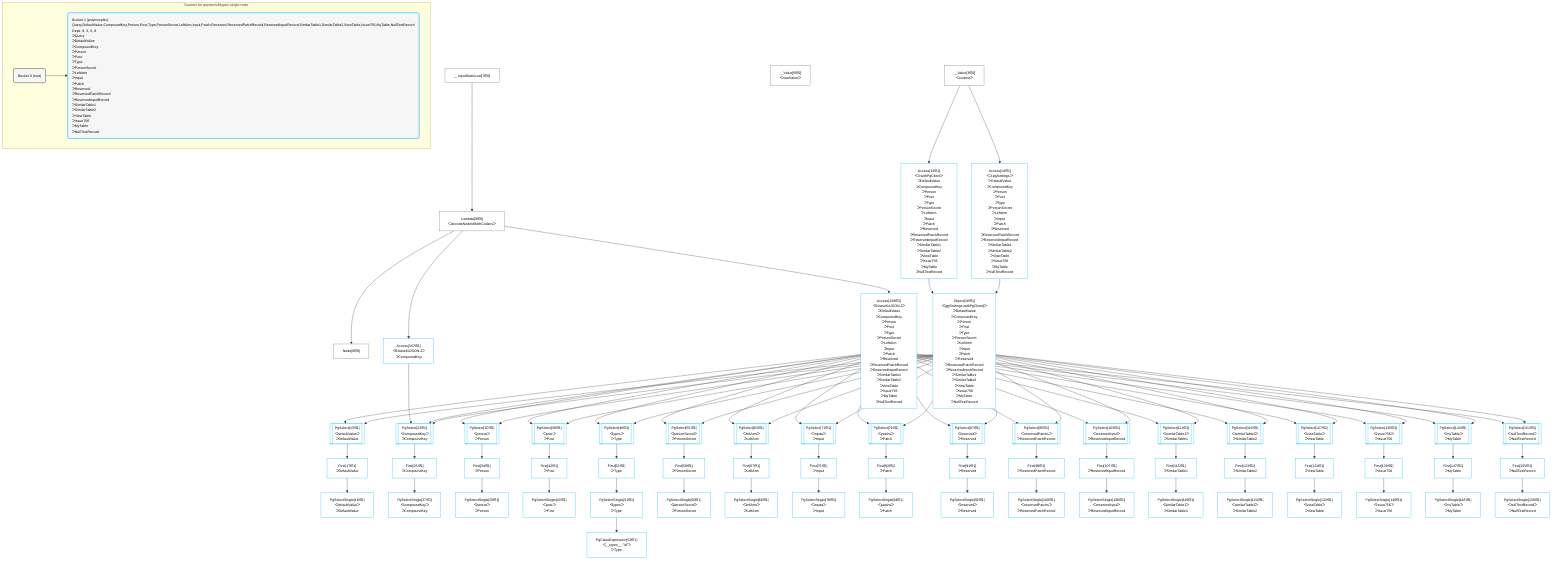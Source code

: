 %%{init: {'themeVariables': { 'fontSize': '12px'}}}%%
graph TD
    classDef path fill:#eee,stroke:#000,color:#000
    classDef plan fill:#fff,stroke-width:1px,color:#000
    classDef itemplan fill:#fff,stroke-width:2px,color:#000
    classDef sideeffectplan fill:#f00,stroke-width:2px,color:#000
    classDef bucket fill:#f6f6f6,color:#000,stroke-width:2px,text-align:left


    %% define steps
    __Value3["__Value[3∈0]<br />ᐸcontextᐳ"]:::plan
    __Value5["__Value[5∈0]<br />ᐸrootValueᐳ"]:::plan
    __InputStaticLeaf7["__InputStaticLeaf[7∈0]"]:::plan
    Lambda9["Lambda[9∈0]<br />ᐸdecodeNodeIdWithCodecsᐳ"]:::plan
    Node8["Node[8∈0]"]:::plan
    Access14["Access[14∈1]<br />ᐸ3.pgSettingsᐳ<br />ᐳDefaultValue<br />ᐳCompoundKey<br />ᐳPerson<br />ᐳPost<br />ᐳType<br />ᐳPersonSecret<br />ᐳLeftArm<br />ᐳInput<br />ᐳPatch<br />ᐳReserved<br />ᐳReservedPatchRecord<br />ᐳReservedInputRecord<br />ᐳSimilarTable1<br />ᐳSimilarTable2<br />ᐳViewTable<br />ᐳIssue756<br />ᐳMyTable<br />ᐳNullTestRecord"]:::plan
    Access15["Access[15∈1]<br />ᐸ3.withPgClientᐳ<br />ᐳDefaultValue<br />ᐳCompoundKey<br />ᐳPerson<br />ᐳPost<br />ᐳType<br />ᐳPersonSecret<br />ᐳLeftArm<br />ᐳInput<br />ᐳPatch<br />ᐳReserved<br />ᐳReservedPatchRecord<br />ᐳReservedInputRecord<br />ᐳSimilarTable1<br />ᐳSimilarTable2<br />ᐳViewTable<br />ᐳIssue756<br />ᐳMyTable<br />ᐳNullTestRecord"]:::plan
    Object16["Object[16∈1]<br />ᐸ{pgSettings,withPgClient}ᐳ<br />ᐳDefaultValue<br />ᐳCompoundKey<br />ᐳPerson<br />ᐳPost<br />ᐳType<br />ᐳPersonSecret<br />ᐳLeftArm<br />ᐳInput<br />ᐳPatch<br />ᐳReserved<br />ᐳReservedPatchRecord<br />ᐳReservedInputRecord<br />ᐳSimilarTable1<br />ᐳSimilarTable2<br />ᐳViewTable<br />ᐳIssue756<br />ᐳMyTable<br />ᐳNullTestRecord"]:::plan
    Access158["Access[158∈1]<br />ᐸ9.base64JSON.1ᐳ<br />ᐳDefaultValue<br />ᐳCompoundKey<br />ᐳPerson<br />ᐳPost<br />ᐳType<br />ᐳPersonSecret<br />ᐳLeftArm<br />ᐳInput<br />ᐳPatch<br />ᐳReserved<br />ᐳReservedPatchRecord<br />ᐳReservedInputRecord<br />ᐳSimilarTable1<br />ᐳSimilarTable2<br />ᐳViewTable<br />ᐳIssue756<br />ᐳMyTable<br />ᐳNullTestRecord"]:::plan
    PgSelect13[["PgSelect[13∈1]<br />ᐸdefaultValueᐳ<br />ᐳDefaultValue"]]:::plan
    First17["First[17∈1]<br />ᐳDefaultValue"]:::plan
    PgSelectSingle18["PgSelectSingle[18∈1]<br />ᐸdefaultValueᐳ<br />ᐳDefaultValue"]:::plan
    Access157["Access[157∈1]<br />ᐸ9.base64JSON.2ᐳ<br />ᐳCompoundKey"]:::plan
    PgSelect22[["PgSelect[22∈1]<br />ᐸcompoundKeyᐳ<br />ᐳCompoundKey"]]:::plan
    First26["First[26∈1]<br />ᐳCompoundKey"]:::plan
    PgSelectSingle27["PgSelectSingle[27∈1]<br />ᐸcompoundKeyᐳ<br />ᐳCompoundKey"]:::plan
    PgSelect30[["PgSelect[30∈1]<br />ᐸpersonᐳ<br />ᐳPerson"]]:::plan
    First34["First[34∈1]<br />ᐳPerson"]:::plan
    PgSelectSingle35["PgSelectSingle[35∈1]<br />ᐸpersonᐳ<br />ᐳPerson"]:::plan
    PgSelect38[["PgSelect[38∈1]<br />ᐸpostᐳ<br />ᐳPost"]]:::plan
    First42["First[42∈1]<br />ᐳPost"]:::plan
    PgSelectSingle43["PgSelectSingle[43∈1]<br />ᐸpostᐳ<br />ᐳPost"]:::plan
    PgSelect46[["PgSelect[46∈1]<br />ᐸtypesᐳ<br />ᐳType"]]:::plan
    First50["First[50∈1]<br />ᐳType"]:::plan
    PgSelectSingle51["PgSelectSingle[51∈1]<br />ᐸtypesᐳ<br />ᐳType"]:::plan
    PgClassExpression52["PgClassExpression[52∈1]<br />ᐸ__types__.”id”ᐳ<br />ᐳType"]:::plan
    PgSelect55[["PgSelect[55∈1]<br />ᐸpersonSecretᐳ<br />ᐳPersonSecret"]]:::plan
    First59["First[59∈1]<br />ᐳPersonSecret"]:::plan
    PgSelectSingle60["PgSelectSingle[60∈1]<br />ᐸpersonSecretᐳ<br />ᐳPersonSecret"]:::plan
    PgSelect63[["PgSelect[63∈1]<br />ᐸleftArmᐳ<br />ᐳLeftArm"]]:::plan
    First67["First[67∈1]<br />ᐳLeftArm"]:::plan
    PgSelectSingle68["PgSelectSingle[68∈1]<br />ᐸleftArmᐳ<br />ᐳLeftArm"]:::plan
    PgSelect71[["PgSelect[71∈1]<br />ᐸinputsᐳ<br />ᐳInput"]]:::plan
    First75["First[75∈1]<br />ᐳInput"]:::plan
    PgSelectSingle76["PgSelectSingle[76∈1]<br />ᐸinputsᐳ<br />ᐳInput"]:::plan
    PgSelect79[["PgSelect[79∈1]<br />ᐸpatchsᐳ<br />ᐳPatch"]]:::plan
    First83["First[83∈1]<br />ᐳPatch"]:::plan
    PgSelectSingle84["PgSelectSingle[84∈1]<br />ᐸpatchsᐳ<br />ᐳPatch"]:::plan
    PgSelect87[["PgSelect[87∈1]<br />ᐸreservedᐳ<br />ᐳReserved"]]:::plan
    First91["First[91∈1]<br />ᐳReserved"]:::plan
    PgSelectSingle92["PgSelectSingle[92∈1]<br />ᐸreservedᐳ<br />ᐳReserved"]:::plan
    PgSelect95[["PgSelect[95∈1]<br />ᐸreservedPatchsᐳ<br />ᐳReservedPatchRecord"]]:::plan
    First99["First[99∈1]<br />ᐳReservedPatchRecord"]:::plan
    PgSelectSingle100["PgSelectSingle[100∈1]<br />ᐸreservedPatchsᐳ<br />ᐳReservedPatchRecord"]:::plan
    PgSelect103[["PgSelect[103∈1]<br />ᐸreservedInputᐳ<br />ᐳReservedInputRecord"]]:::plan
    First107["First[107∈1]<br />ᐳReservedInputRecord"]:::plan
    PgSelectSingle108["PgSelectSingle[108∈1]<br />ᐸreservedInputᐳ<br />ᐳReservedInputRecord"]:::plan
    PgSelect111[["PgSelect[111∈1]<br />ᐸsimilarTable1ᐳ<br />ᐳSimilarTable1"]]:::plan
    First115["First[115∈1]<br />ᐳSimilarTable1"]:::plan
    PgSelectSingle116["PgSelectSingle[116∈1]<br />ᐸsimilarTable1ᐳ<br />ᐳSimilarTable1"]:::plan
    PgSelect119[["PgSelect[119∈1]<br />ᐸsimilarTable2ᐳ<br />ᐳSimilarTable2"]]:::plan
    First123["First[123∈1]<br />ᐳSimilarTable2"]:::plan
    PgSelectSingle124["PgSelectSingle[124∈1]<br />ᐸsimilarTable2ᐳ<br />ᐳSimilarTable2"]:::plan
    PgSelect127[["PgSelect[127∈1]<br />ᐸviewTableᐳ<br />ᐳViewTable"]]:::plan
    First131["First[131∈1]<br />ᐳViewTable"]:::plan
    PgSelectSingle132["PgSelectSingle[132∈1]<br />ᐸviewTableᐳ<br />ᐳViewTable"]:::plan
    PgSelect135[["PgSelect[135∈1]<br />ᐸissue756ᐳ<br />ᐳIssue756"]]:::plan
    First139["First[139∈1]<br />ᐳIssue756"]:::plan
    PgSelectSingle140["PgSelectSingle[140∈1]<br />ᐸissue756ᐳ<br />ᐳIssue756"]:::plan
    PgSelect143[["PgSelect[143∈1]<br />ᐸmyTableᐳ<br />ᐳMyTable"]]:::plan
    First147["First[147∈1]<br />ᐳMyTable"]:::plan
    PgSelectSingle148["PgSelectSingle[148∈1]<br />ᐸmyTableᐳ<br />ᐳMyTable"]:::plan
    PgSelect151[["PgSelect[151∈1]<br />ᐸnullTestRecordᐳ<br />ᐳNullTestRecord"]]:::plan
    First155["First[155∈1]<br />ᐳNullTestRecord"]:::plan
    PgSelectSingle156["PgSelectSingle[156∈1]<br />ᐸnullTestRecordᐳ<br />ᐳNullTestRecord"]:::plan

    %% plan dependencies
    __InputStaticLeaf7 --> Lambda9
    Lambda9 --> Node8
    __Value3 --> Access14
    __Value3 --> Access15
    Access14 & Access15 --> Object16
    Lambda9 --> Access158
    Object16 & Access158 --> PgSelect13
    PgSelect13 --> First17
    First17 --> PgSelectSingle18
    Lambda9 --> Access157
    Object16 & Access158 & Access157 --> PgSelect22
    PgSelect22 --> First26
    First26 --> PgSelectSingle27
    Object16 & Access158 --> PgSelect30
    PgSelect30 --> First34
    First34 --> PgSelectSingle35
    Object16 & Access158 --> PgSelect38
    PgSelect38 --> First42
    First42 --> PgSelectSingle43
    Object16 & Access158 --> PgSelect46
    PgSelect46 --> First50
    First50 --> PgSelectSingle51
    PgSelectSingle51 --> PgClassExpression52
    Object16 & Access158 --> PgSelect55
    PgSelect55 --> First59
    First59 --> PgSelectSingle60
    Object16 & Access158 --> PgSelect63
    PgSelect63 --> First67
    First67 --> PgSelectSingle68
    Object16 & Access158 --> PgSelect71
    PgSelect71 --> First75
    First75 --> PgSelectSingle76
    Object16 & Access158 --> PgSelect79
    PgSelect79 --> First83
    First83 --> PgSelectSingle84
    Object16 & Access158 --> PgSelect87
    PgSelect87 --> First91
    First91 --> PgSelectSingle92
    Object16 & Access158 --> PgSelect95
    PgSelect95 --> First99
    First99 --> PgSelectSingle100
    Object16 & Access158 --> PgSelect103
    PgSelect103 --> First107
    First107 --> PgSelectSingle108
    Object16 & Access158 --> PgSelect111
    PgSelect111 --> First115
    First115 --> PgSelectSingle116
    Object16 & Access158 --> PgSelect119
    PgSelect119 --> First123
    First123 --> PgSelectSingle124
    Object16 & Access158 --> PgSelect127
    PgSelect127 --> First131
    First131 --> PgSelectSingle132
    Object16 & Access158 --> PgSelect135
    PgSelect135 --> First139
    First139 --> PgSelectSingle140
    Object16 & Access158 --> PgSelect143
    PgSelect143 --> First147
    First147 --> PgSelectSingle148
    Object16 & Access158 --> PgSelect151
    PgSelect151 --> First155
    First155 --> PgSelectSingle156

    subgraph "Buckets for queries/v4/types-single-node"
    Bucket0("Bucket 0 (root)"):::bucket
    classDef bucket0 stroke:#696969
    class Bucket0,__Value3,__Value5,__InputStaticLeaf7,Node8,Lambda9 bucket0
    Bucket1("Bucket 1 (polymorphic)<br />Query,DefaultValue,CompoundKey,Person,Post,Type,PersonSecret,LeftArm,Input,Patch,Reserved,ReservedPatchRecord,ReservedInputRecord,SimilarTable1,SimilarTable2,ViewTable,Issue756,MyTable,NullTestRecord<br />Deps: 9, 3, 5, 8<br />ᐳQuery<br />ᐳDefaultValue<br />ᐳCompoundKey<br />ᐳPerson<br />ᐳPost<br />ᐳType<br />ᐳPersonSecret<br />ᐳLeftArm<br />ᐳInput<br />ᐳPatch<br />ᐳReserved<br />ᐳReservedPatchRecord<br />ᐳReservedInputRecord<br />ᐳSimilarTable1<br />ᐳSimilarTable2<br />ᐳViewTable<br />ᐳIssue756<br />ᐳMyTable<br />ᐳNullTestRecord"):::bucket
    classDef bucket1 stroke:#00bfff
    class Bucket1,PgSelect13,Access14,Access15,Object16,First17,PgSelectSingle18,PgSelect22,First26,PgSelectSingle27,PgSelect30,First34,PgSelectSingle35,PgSelect38,First42,PgSelectSingle43,PgSelect46,First50,PgSelectSingle51,PgClassExpression52,PgSelect55,First59,PgSelectSingle60,PgSelect63,First67,PgSelectSingle68,PgSelect71,First75,PgSelectSingle76,PgSelect79,First83,PgSelectSingle84,PgSelect87,First91,PgSelectSingle92,PgSelect95,First99,PgSelectSingle100,PgSelect103,First107,PgSelectSingle108,PgSelect111,First115,PgSelectSingle116,PgSelect119,First123,PgSelectSingle124,PgSelect127,First131,PgSelectSingle132,PgSelect135,First139,PgSelectSingle140,PgSelect143,First147,PgSelectSingle148,PgSelect151,First155,PgSelectSingle156,Access157,Access158 bucket1
    Bucket0 --> Bucket1
    end